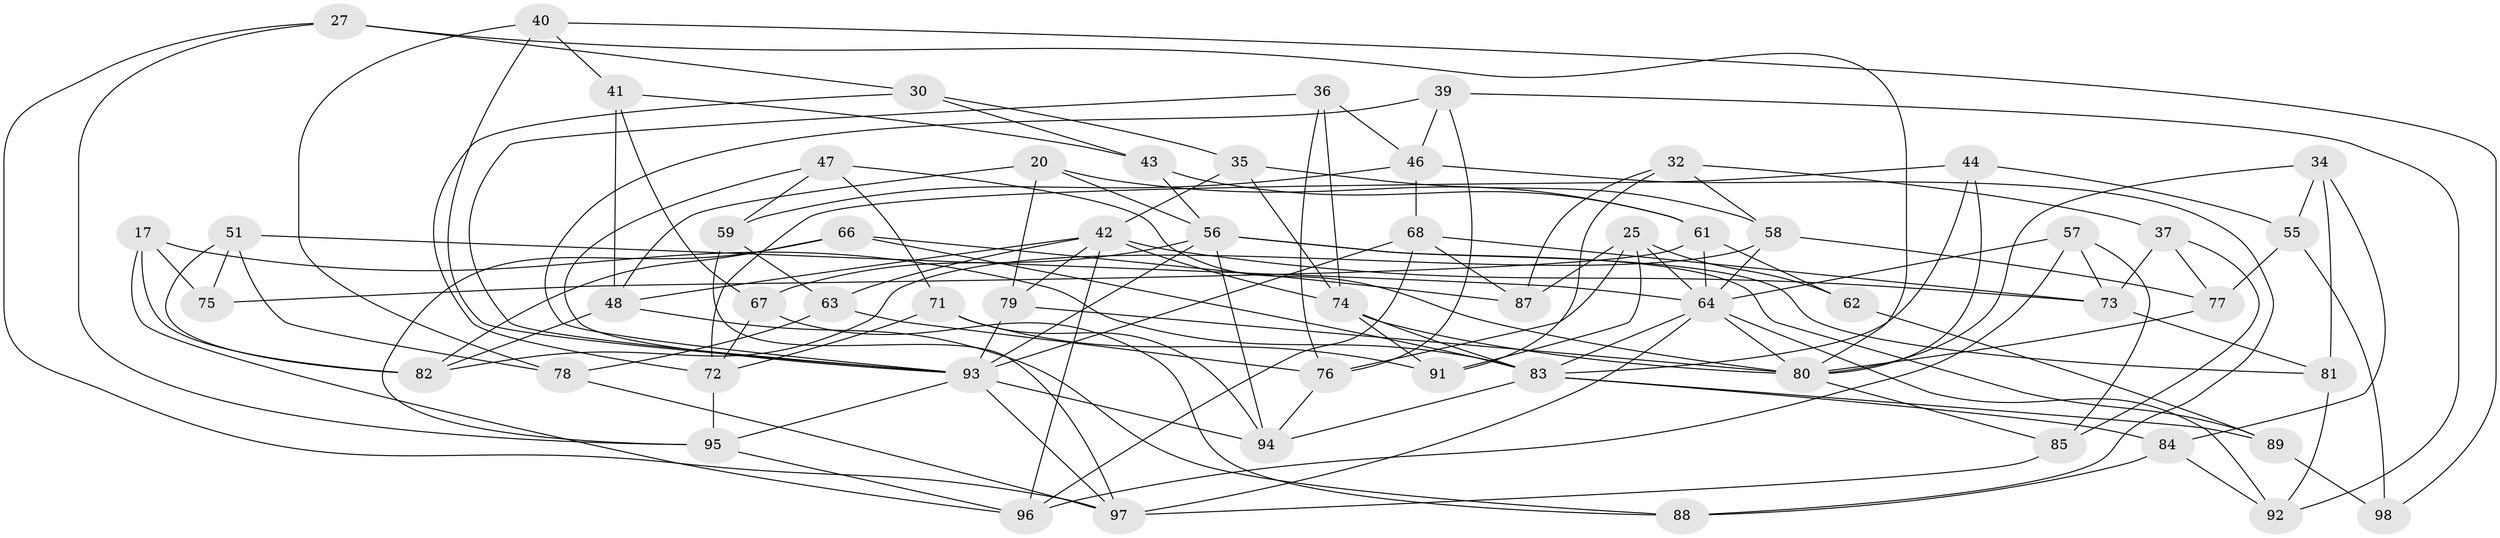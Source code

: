// original degree distribution, {4: 1.0}
// Generated by graph-tools (version 1.1) at 2025/01/03/04/25 22:01:02]
// undirected, 58 vertices, 136 edges
graph export_dot {
graph [start="1"]
  node [color=gray90,style=filled];
  17;
  20;
  25 [super="+6"];
  27;
  30;
  32;
  34;
  35;
  36;
  37;
  39;
  40;
  41;
  42 [super="+18"];
  43;
  44;
  46 [super="+28"];
  47;
  48 [super="+11"];
  51;
  55;
  56 [super="+7+14"];
  57 [super="+22"];
  58 [super="+24"];
  59;
  61 [super="+49+13"];
  62;
  63;
  64 [super="+2+5+26"];
  66;
  67;
  68 [super="+31"];
  71;
  72 [super="+9"];
  73 [super="+23"];
  74 [super="+19+69"];
  75;
  76 [super="+54"];
  77;
  78;
  79;
  80 [super="+1+52+38"];
  81;
  82 [super="+45"];
  83 [super="+16+60+29"];
  84;
  85;
  87;
  88;
  89 [super="+86"];
  91;
  92;
  93 [super="+65+53"];
  94 [super="+70"];
  95 [super="+33"];
  96 [super="+90"];
  97 [super="+10+50"];
  98;
  17 -- 75;
  17 -- 82;
  17 -- 96;
  17 -- 83;
  20 -- 56;
  20 -- 61;
  20 -- 79;
  20 -- 48;
  25 -- 76 [weight=2];
  25 -- 62;
  25 -- 87;
  25 -- 64;
  25 -- 91;
  27 -- 97;
  27 -- 30;
  27 -- 95;
  27 -- 80;
  30 -- 43;
  30 -- 35;
  30 -- 72;
  32 -- 91;
  32 -- 87;
  32 -- 37;
  32 -- 58;
  34 -- 84;
  34 -- 55;
  34 -- 81;
  34 -- 80;
  35 -- 74;
  35 -- 42;
  35 -- 58;
  36 -- 76;
  36 -- 46;
  36 -- 93;
  36 -- 74;
  37 -- 73;
  37 -- 85;
  37 -- 77;
  39 -- 92;
  39 -- 93;
  39 -- 46;
  39 -- 76;
  40 -- 41;
  40 -- 78;
  40 -- 98;
  40 -- 93;
  41 -- 48;
  41 -- 43;
  41 -- 67;
  42 -- 96 [weight=2];
  42 -- 73;
  42 -- 63;
  42 -- 79;
  42 -- 48;
  42 -- 74;
  43 -- 56;
  43 -- 61;
  44 -- 55;
  44 -- 72;
  44 -- 83;
  44 -- 80;
  46 -- 68 [weight=2];
  46 -- 88;
  46 -- 59;
  47 -- 59;
  47 -- 80;
  47 -- 71;
  47 -- 93;
  48 -- 88;
  48 -- 82 [weight=2];
  51 -- 75;
  51 -- 78;
  51 -- 64;
  51 -- 82;
  55 -- 77;
  55 -- 98;
  56 -- 81;
  56 -- 89;
  56 -- 67;
  56 -- 94 [weight=2];
  56 -- 93;
  57 -- 64 [weight=3];
  57 -- 85;
  57 -- 96;
  57 -- 73;
  58 -- 77;
  58 -- 64 [weight=2];
  58 -- 82;
  59 -- 63;
  59 -- 97;
  61 -- 75 [weight=2];
  61 -- 62 [weight=2];
  61 -- 64 [weight=2];
  62 -- 89;
  63 -- 76;
  63 -- 78;
  64 -- 97 [weight=2];
  64 -- 92;
  64 -- 80;
  64 -- 83;
  66 -- 87;
  66 -- 95;
  66 -- 82;
  66 -- 83;
  67 -- 88;
  67 -- 72;
  68 -- 73 [weight=2];
  68 -- 96;
  68 -- 87;
  68 -- 93 [weight=2];
  71 -- 94;
  71 -- 91;
  71 -- 72;
  72 -- 95 [weight=2];
  73 -- 81;
  74 -- 83 [weight=2];
  74 -- 80 [weight=2];
  74 -- 91;
  76 -- 94;
  77 -- 80;
  78 -- 97;
  79 -- 93;
  79 -- 80;
  80 -- 85;
  81 -- 92;
  83 -- 84;
  83 -- 89 [weight=2];
  83 -- 94;
  84 -- 88;
  84 -- 92;
  85 -- 97;
  89 -- 98 [weight=2];
  93 -- 97 [weight=2];
  93 -- 94;
  93 -- 95;
  95 -- 96;
}
